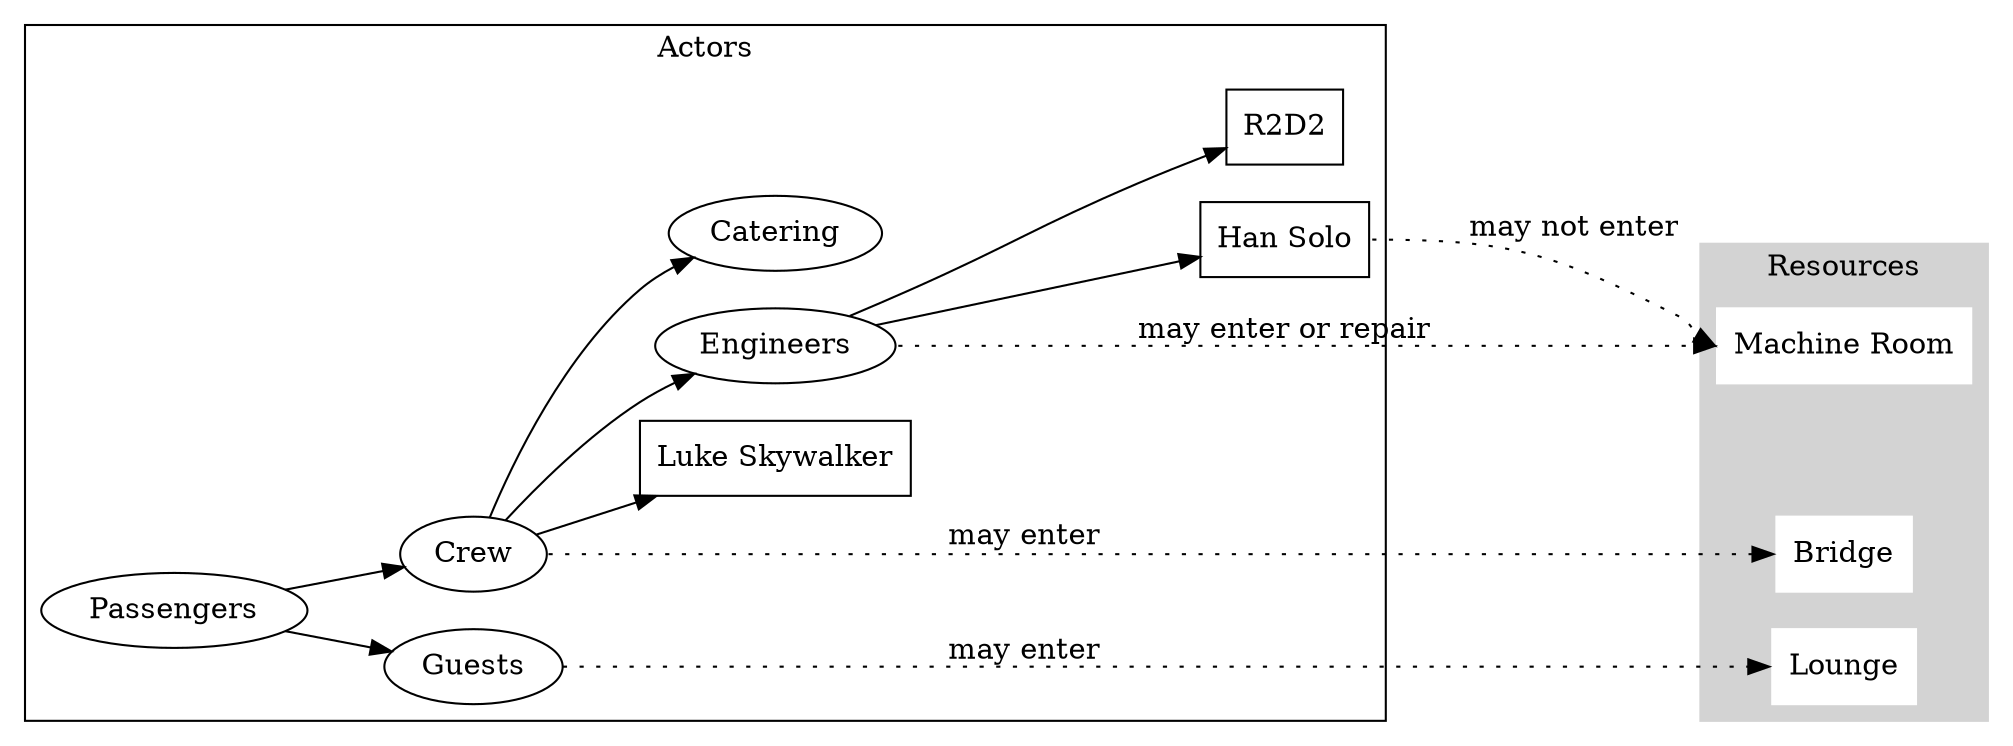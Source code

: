 digraph G {
  rankdir=LR;

  subgraph cluster0 {
    label="Actors";

    hs   [label="Han Solo", shape=box];
    r2d2 [label="R2D2", shape=box];
    ls   [label="Luke Skywalker", shape=box];

    Passengers -> Crew;
      Crew -> Engineers;
        Engineers -> hs;
        Engineers -> r2d2;
      Crew -> Catering;
      Crew -> ls;
    Passengers -> Guests;
  }

  subgraph cluster1 {
    rankdir=TB;
    style=filled;
    color=lightgrey;
    rank=min;
    label="Resources";
    node [style=filled,color=white,shape=box];

    bridge [label="Bridge"];
    mr     [label="Machine Room"];
    lounge [label="Lounge"];
  }

  Crew:e -> bridge:w [label="may enter",style=dotted,weight=1000];
  Engineers:e -> mr:w [label="may enter or repair",style=dotted,weight=1000];
  hs:e -> mr:w [label="may not enter",style=dotted,weight=1000];
  Guests:e -> lounge:w [label="may enter",style=dotted,weight=1000];
}
